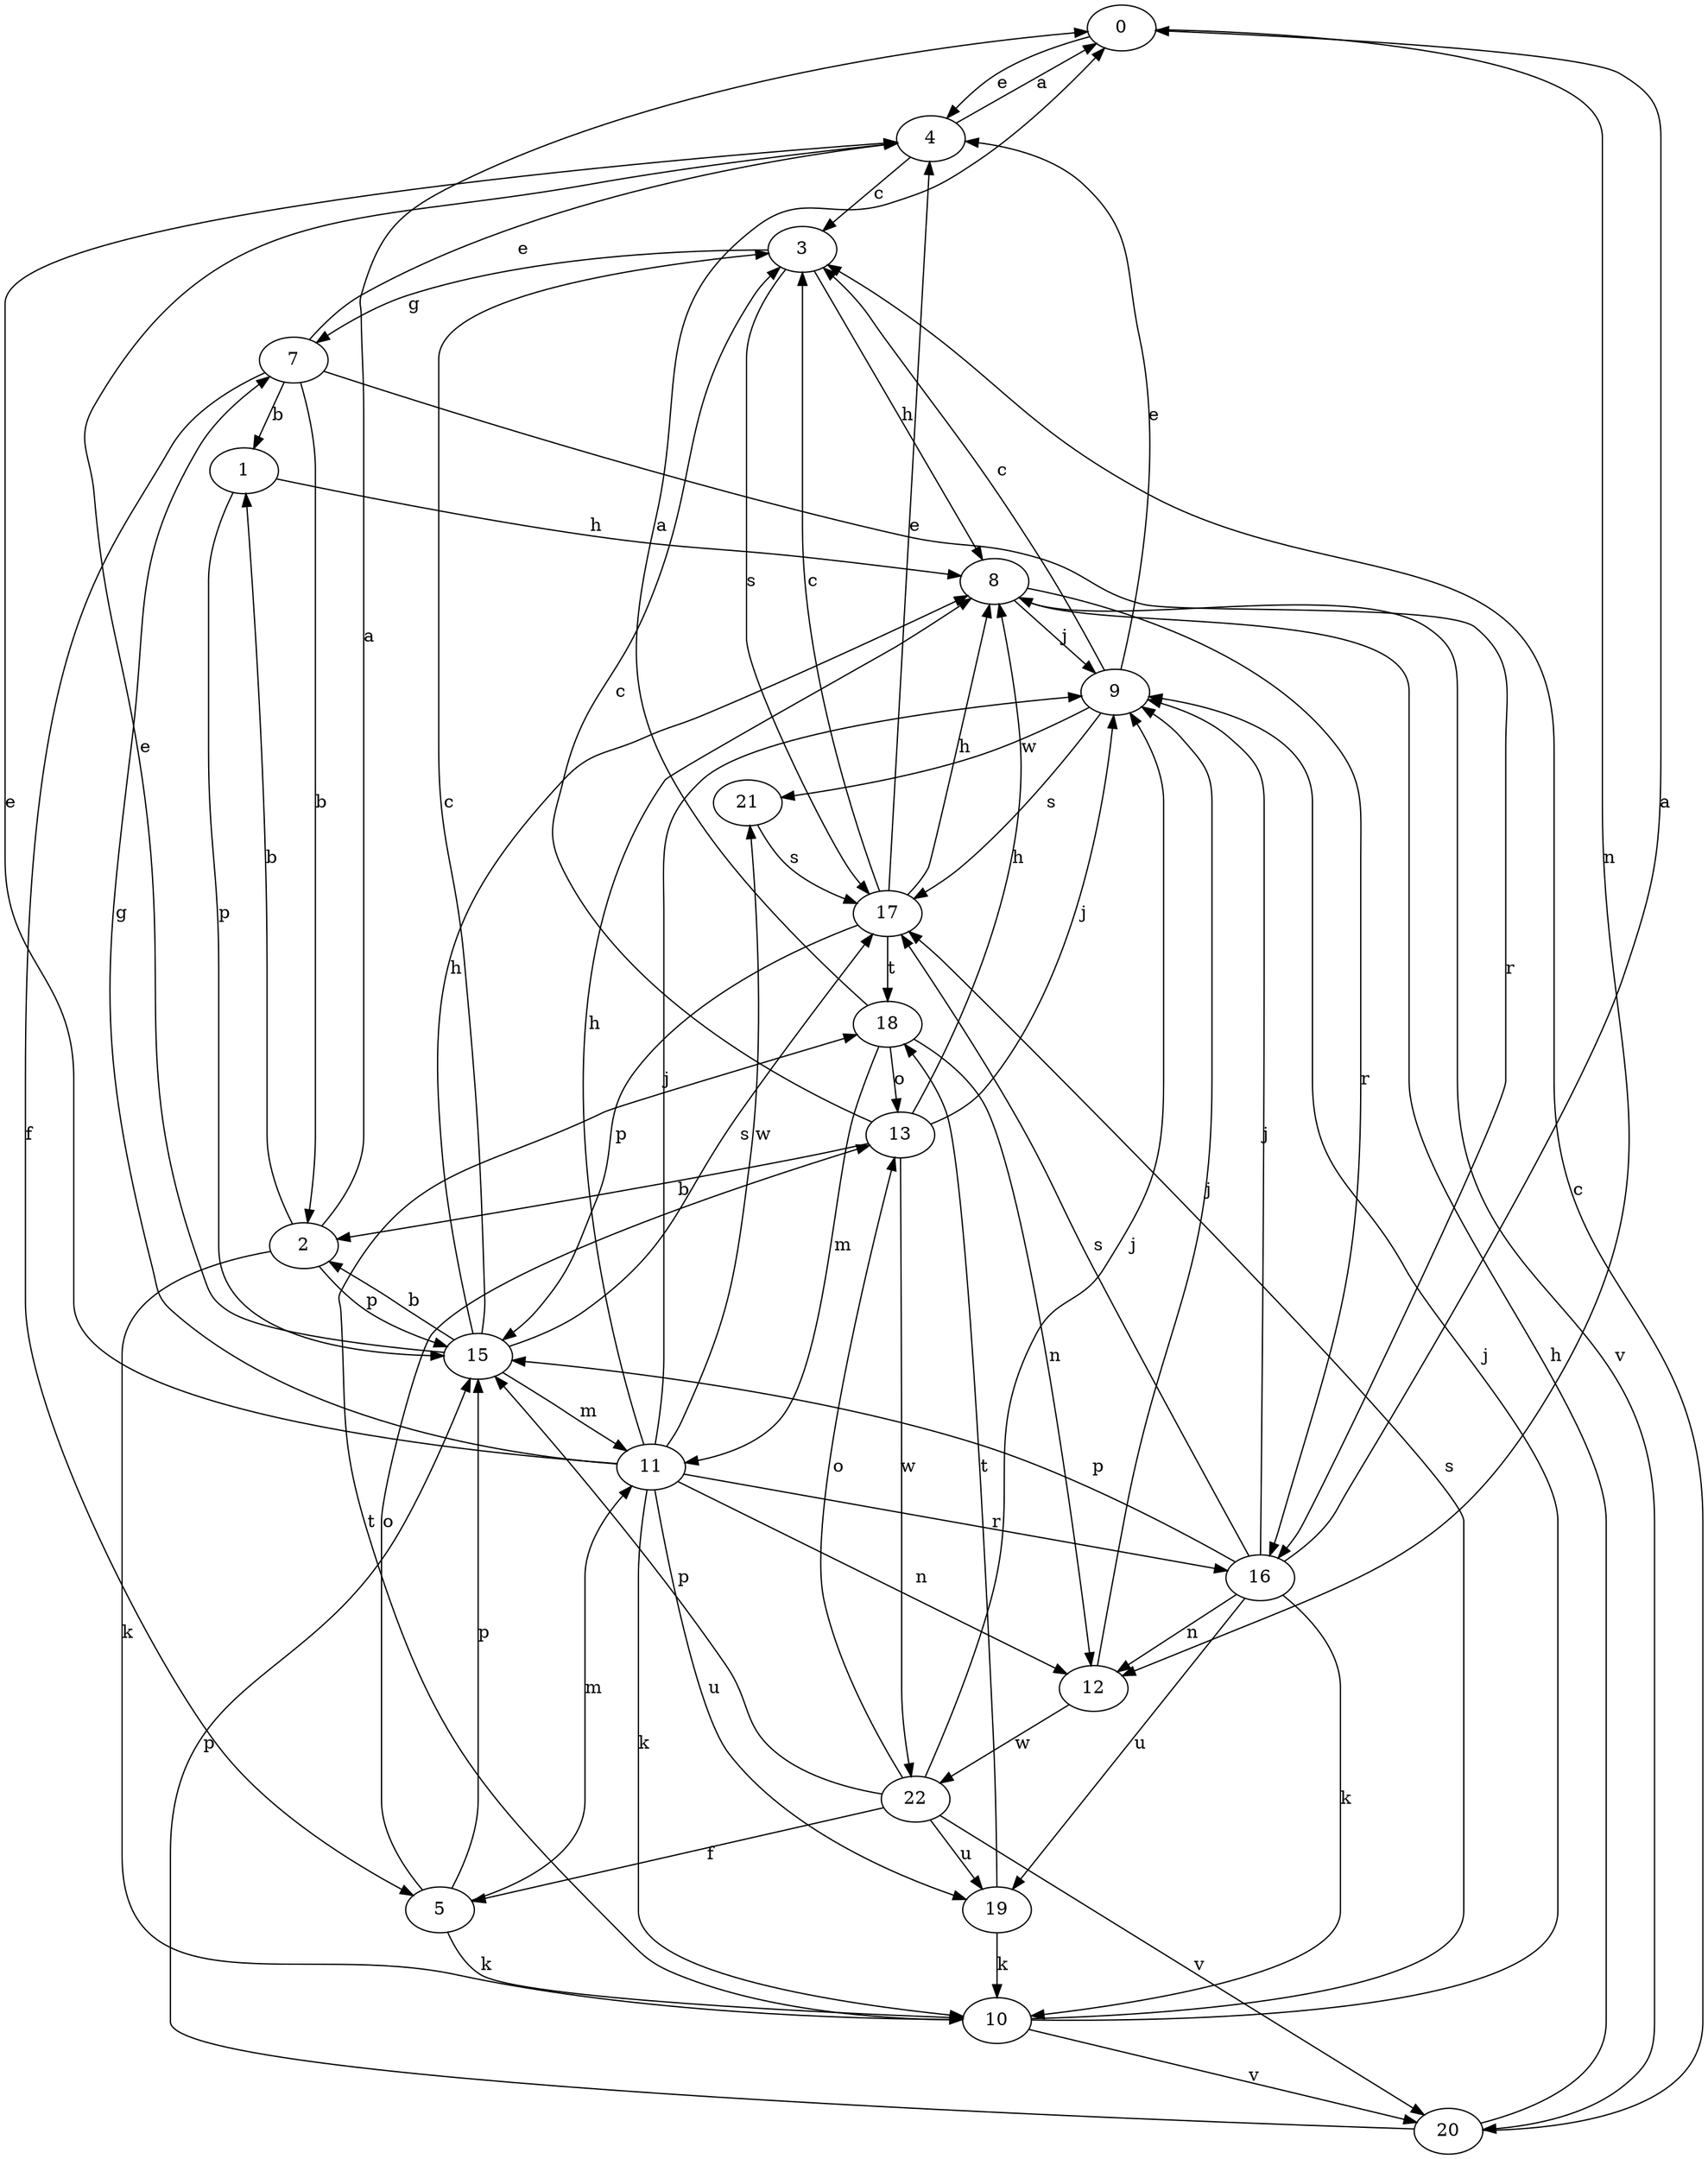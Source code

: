 strict digraph  {
0;
1;
2;
3;
4;
5;
7;
8;
9;
10;
11;
12;
13;
15;
16;
17;
18;
19;
20;
21;
22;
0 -> 4  [label=e];
0 -> 12  [label=n];
1 -> 8  [label=h];
1 -> 15  [label=p];
2 -> 0  [label=a];
2 -> 1  [label=b];
2 -> 10  [label=k];
2 -> 15  [label=p];
3 -> 7  [label=g];
3 -> 8  [label=h];
3 -> 17  [label=s];
4 -> 0  [label=a];
4 -> 3  [label=c];
5 -> 10  [label=k];
5 -> 11  [label=m];
5 -> 13  [label=o];
5 -> 15  [label=p];
7 -> 1  [label=b];
7 -> 2  [label=b];
7 -> 4  [label=e];
7 -> 5  [label=f];
7 -> 16  [label=r];
8 -> 9  [label=j];
8 -> 16  [label=r];
8 -> 20  [label=v];
9 -> 3  [label=c];
9 -> 4  [label=e];
9 -> 17  [label=s];
9 -> 21  [label=w];
10 -> 9  [label=j];
10 -> 17  [label=s];
10 -> 18  [label=t];
10 -> 20  [label=v];
11 -> 4  [label=e];
11 -> 7  [label=g];
11 -> 8  [label=h];
11 -> 9  [label=j];
11 -> 10  [label=k];
11 -> 12  [label=n];
11 -> 16  [label=r];
11 -> 19  [label=u];
11 -> 21  [label=w];
12 -> 9  [label=j];
12 -> 22  [label=w];
13 -> 2  [label=b];
13 -> 3  [label=c];
13 -> 8  [label=h];
13 -> 9  [label=j];
13 -> 22  [label=w];
15 -> 2  [label=b];
15 -> 3  [label=c];
15 -> 4  [label=e];
15 -> 8  [label=h];
15 -> 11  [label=m];
15 -> 17  [label=s];
16 -> 0  [label=a];
16 -> 9  [label=j];
16 -> 10  [label=k];
16 -> 12  [label=n];
16 -> 15  [label=p];
16 -> 17  [label=s];
16 -> 19  [label=u];
17 -> 3  [label=c];
17 -> 4  [label=e];
17 -> 8  [label=h];
17 -> 15  [label=p];
17 -> 18  [label=t];
18 -> 0  [label=a];
18 -> 11  [label=m];
18 -> 12  [label=n];
18 -> 13  [label=o];
19 -> 10  [label=k];
19 -> 18  [label=t];
20 -> 3  [label=c];
20 -> 8  [label=h];
20 -> 15  [label=p];
21 -> 17  [label=s];
22 -> 5  [label=f];
22 -> 9  [label=j];
22 -> 13  [label=o];
22 -> 15  [label=p];
22 -> 19  [label=u];
22 -> 20  [label=v];
}
